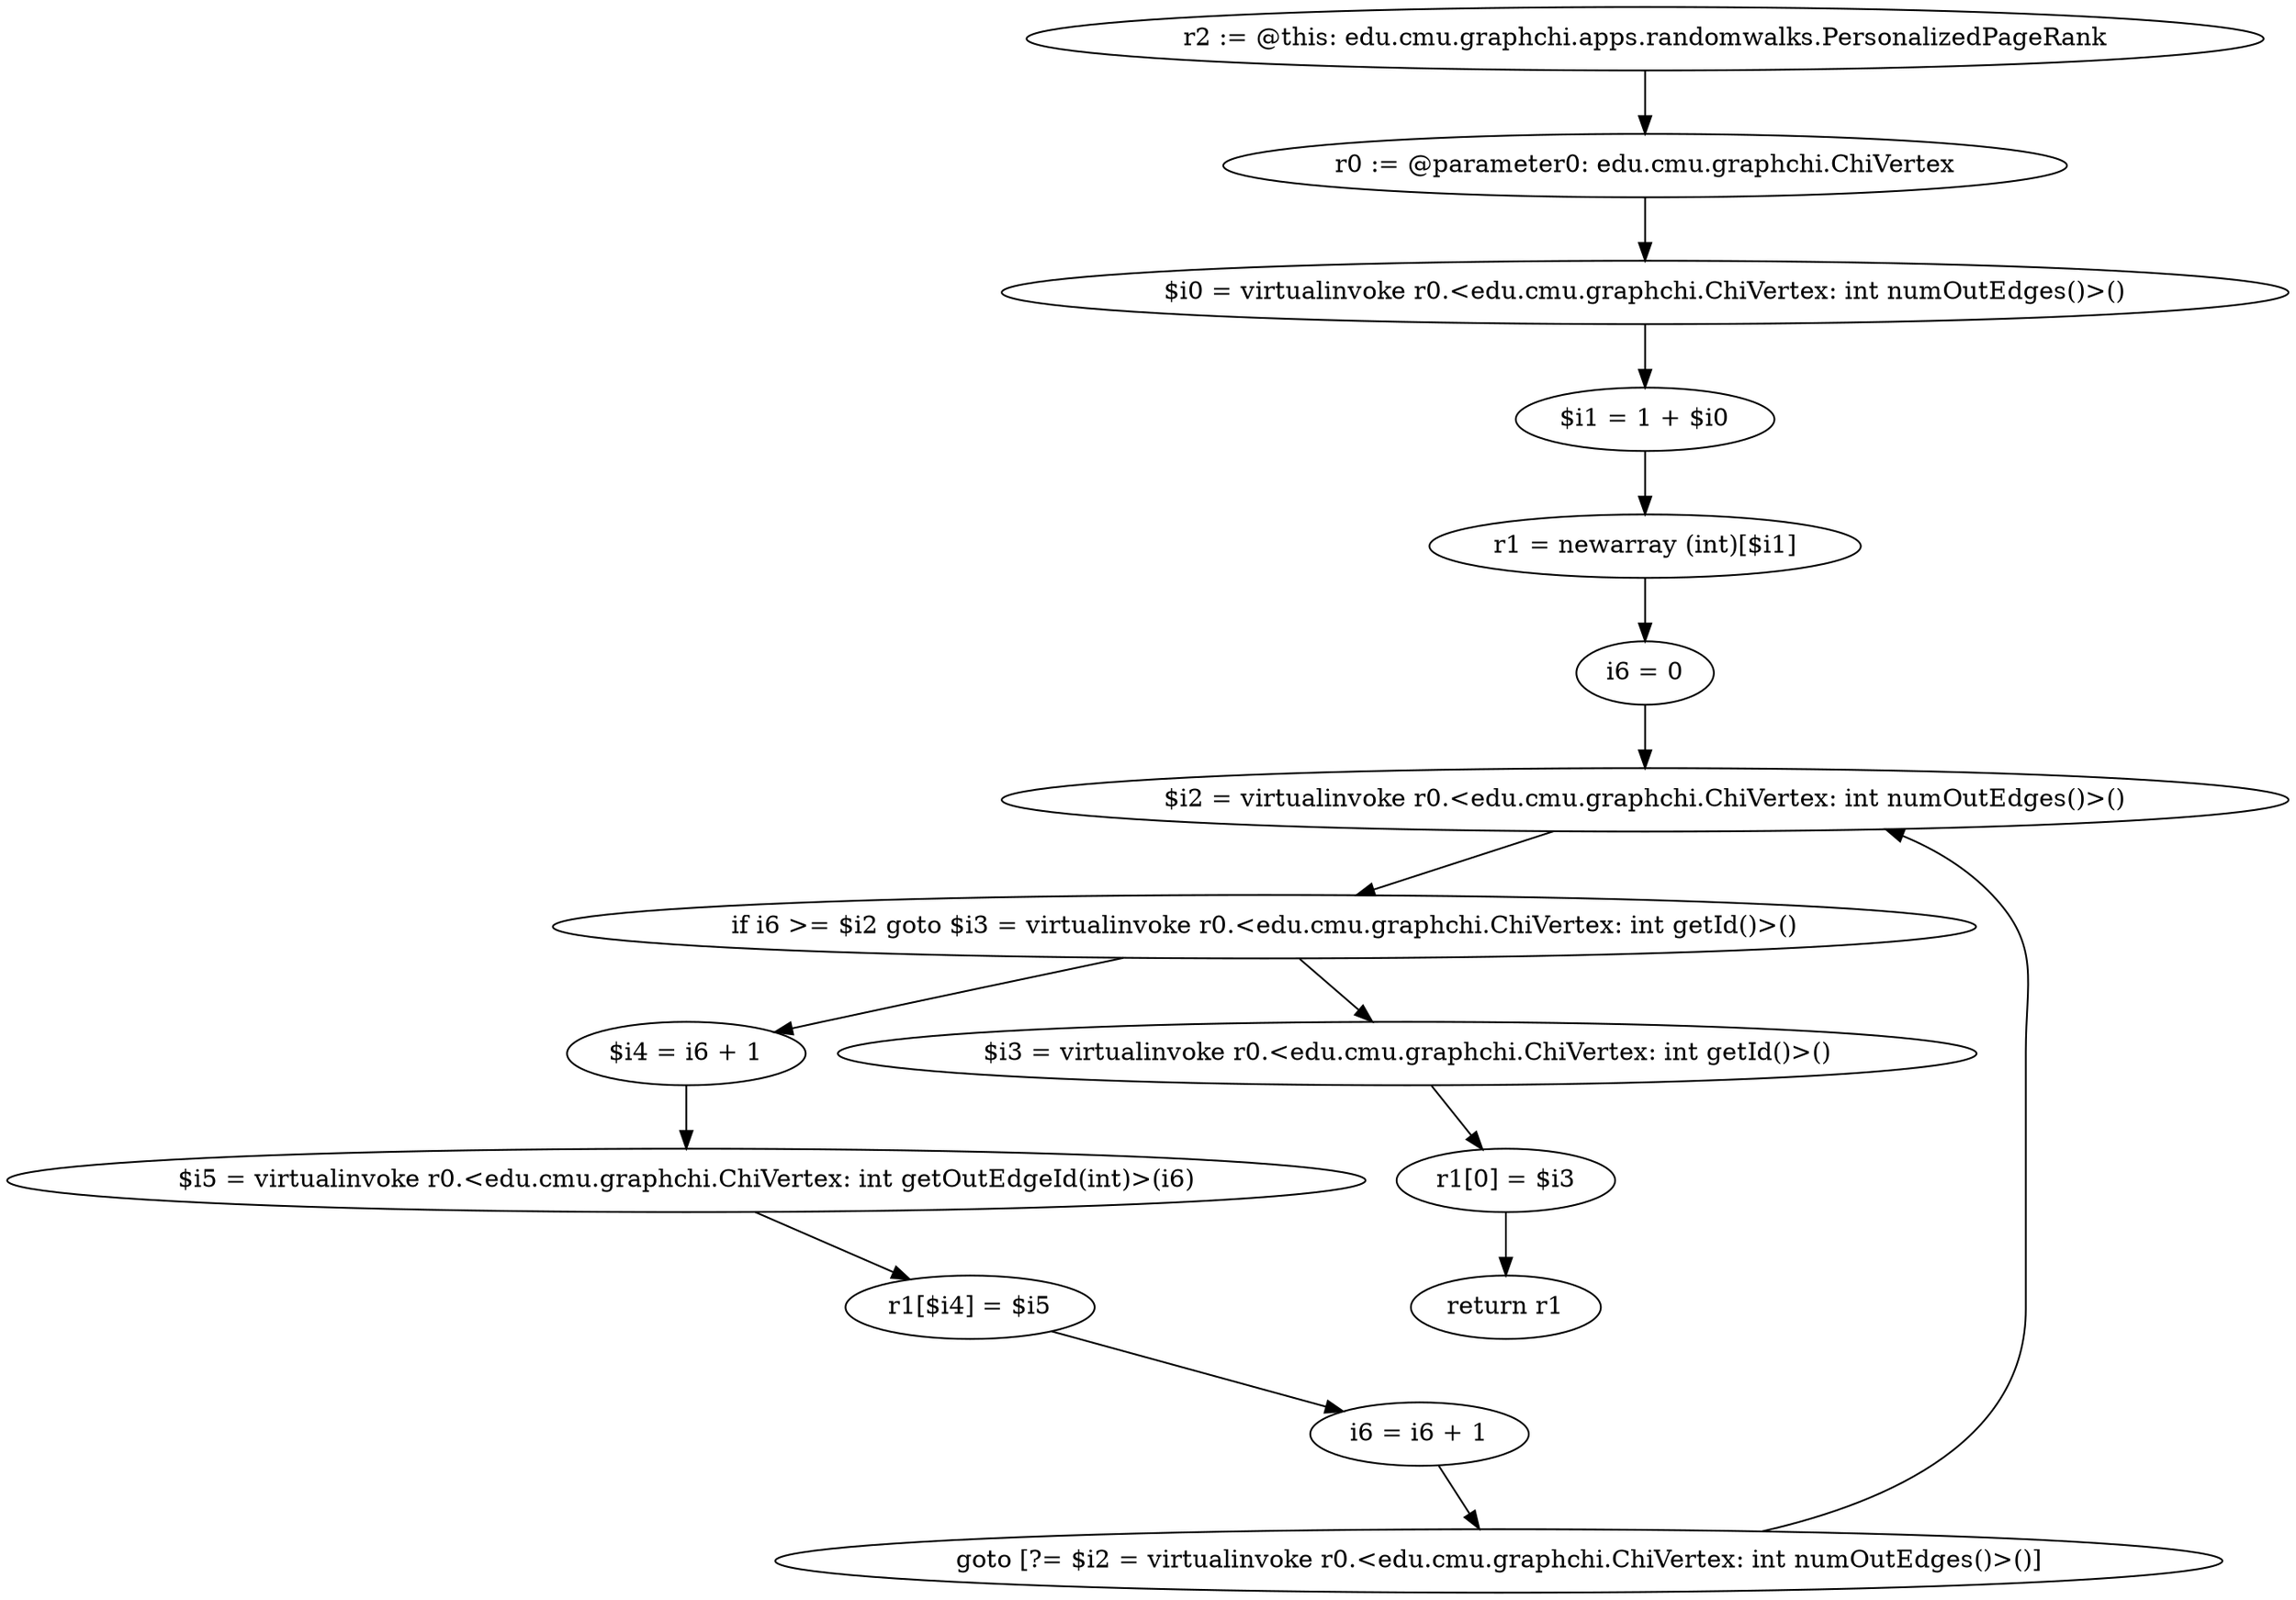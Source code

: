 digraph "unitGraph" {
    "r2 := @this: edu.cmu.graphchi.apps.randomwalks.PersonalizedPageRank"
    "r0 := @parameter0: edu.cmu.graphchi.ChiVertex"
    "$i0 = virtualinvoke r0.<edu.cmu.graphchi.ChiVertex: int numOutEdges()>()"
    "$i1 = 1 + $i0"
    "r1 = newarray (int)[$i1]"
    "i6 = 0"
    "$i2 = virtualinvoke r0.<edu.cmu.graphchi.ChiVertex: int numOutEdges()>()"
    "if i6 >= $i2 goto $i3 = virtualinvoke r0.<edu.cmu.graphchi.ChiVertex: int getId()>()"
    "$i4 = i6 + 1"
    "$i5 = virtualinvoke r0.<edu.cmu.graphchi.ChiVertex: int getOutEdgeId(int)>(i6)"
    "r1[$i4] = $i5"
    "i6 = i6 + 1"
    "goto [?= $i2 = virtualinvoke r0.<edu.cmu.graphchi.ChiVertex: int numOutEdges()>()]"
    "$i3 = virtualinvoke r0.<edu.cmu.graphchi.ChiVertex: int getId()>()"
    "r1[0] = $i3"
    "return r1"
    "r2 := @this: edu.cmu.graphchi.apps.randomwalks.PersonalizedPageRank"->"r0 := @parameter0: edu.cmu.graphchi.ChiVertex";
    "r0 := @parameter0: edu.cmu.graphchi.ChiVertex"->"$i0 = virtualinvoke r0.<edu.cmu.graphchi.ChiVertex: int numOutEdges()>()";
    "$i0 = virtualinvoke r0.<edu.cmu.graphchi.ChiVertex: int numOutEdges()>()"->"$i1 = 1 + $i0";
    "$i1 = 1 + $i0"->"r1 = newarray (int)[$i1]";
    "r1 = newarray (int)[$i1]"->"i6 = 0";
    "i6 = 0"->"$i2 = virtualinvoke r0.<edu.cmu.graphchi.ChiVertex: int numOutEdges()>()";
    "$i2 = virtualinvoke r0.<edu.cmu.graphchi.ChiVertex: int numOutEdges()>()"->"if i6 >= $i2 goto $i3 = virtualinvoke r0.<edu.cmu.graphchi.ChiVertex: int getId()>()";
    "if i6 >= $i2 goto $i3 = virtualinvoke r0.<edu.cmu.graphchi.ChiVertex: int getId()>()"->"$i4 = i6 + 1";
    "if i6 >= $i2 goto $i3 = virtualinvoke r0.<edu.cmu.graphchi.ChiVertex: int getId()>()"->"$i3 = virtualinvoke r0.<edu.cmu.graphchi.ChiVertex: int getId()>()";
    "$i4 = i6 + 1"->"$i5 = virtualinvoke r0.<edu.cmu.graphchi.ChiVertex: int getOutEdgeId(int)>(i6)";
    "$i5 = virtualinvoke r0.<edu.cmu.graphchi.ChiVertex: int getOutEdgeId(int)>(i6)"->"r1[$i4] = $i5";
    "r1[$i4] = $i5"->"i6 = i6 + 1";
    "i6 = i6 + 1"->"goto [?= $i2 = virtualinvoke r0.<edu.cmu.graphchi.ChiVertex: int numOutEdges()>()]";
    "goto [?= $i2 = virtualinvoke r0.<edu.cmu.graphchi.ChiVertex: int numOutEdges()>()]"->"$i2 = virtualinvoke r0.<edu.cmu.graphchi.ChiVertex: int numOutEdges()>()";
    "$i3 = virtualinvoke r0.<edu.cmu.graphchi.ChiVertex: int getId()>()"->"r1[0] = $i3";
    "r1[0] = $i3"->"return r1";
}
